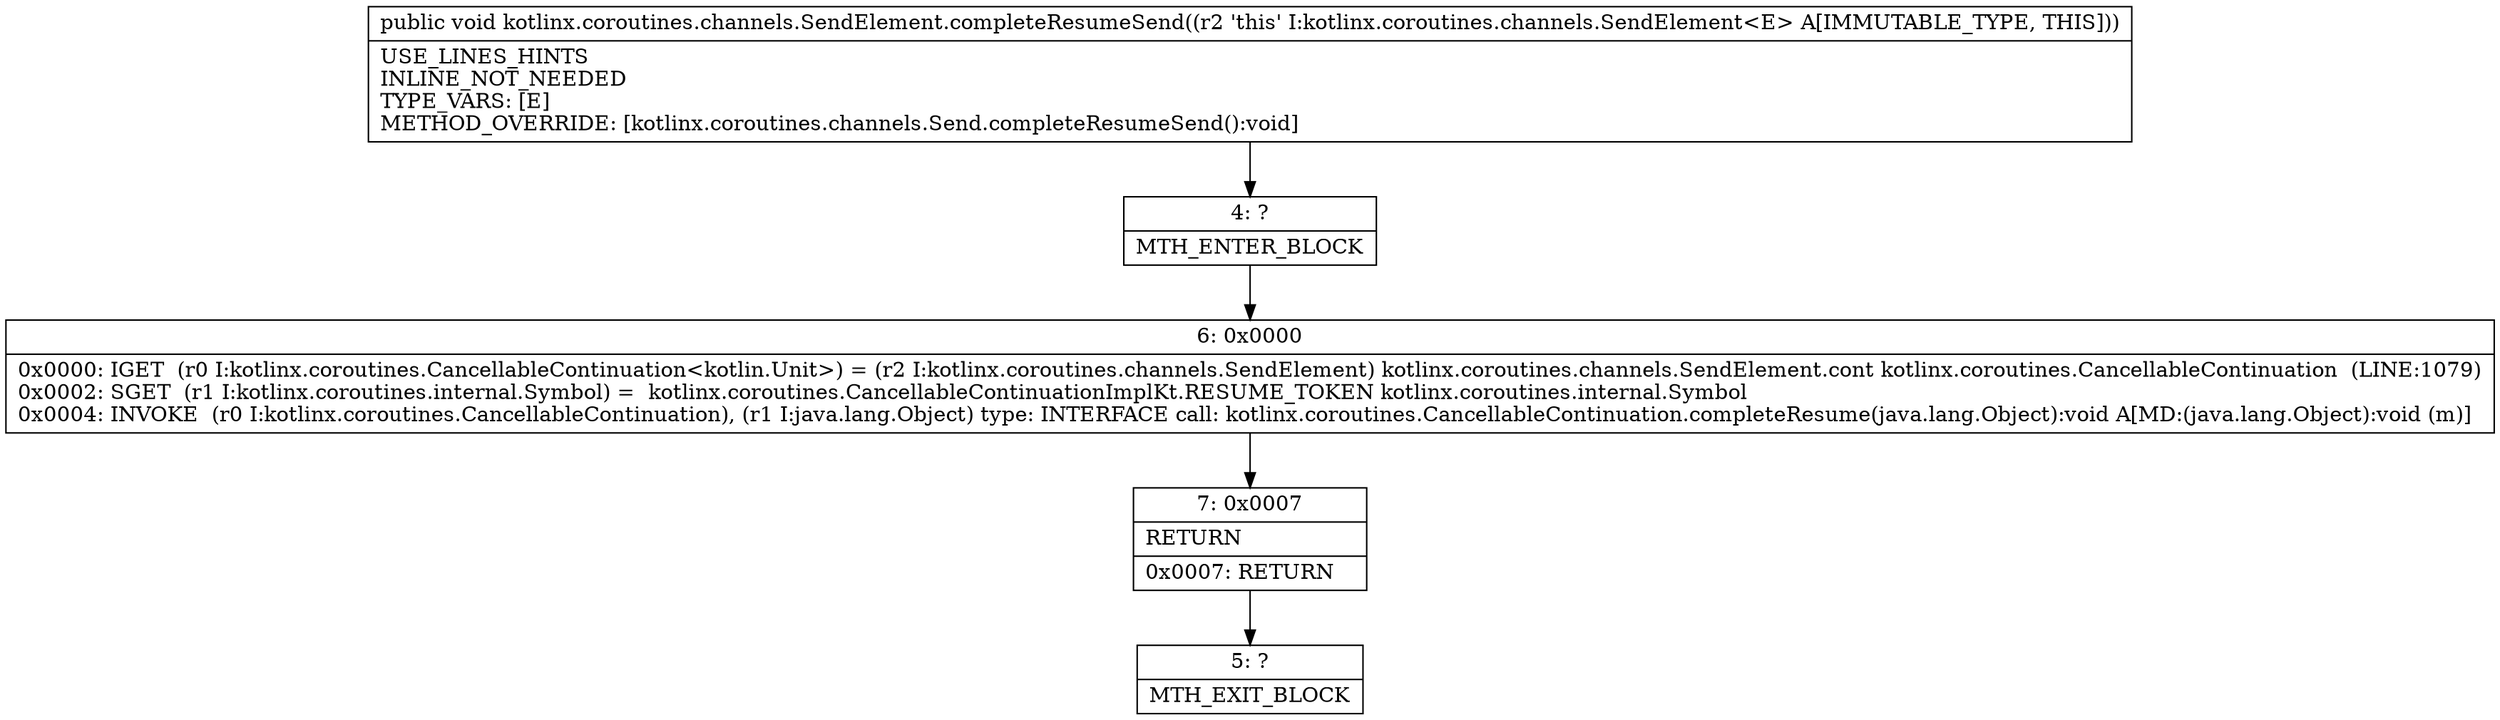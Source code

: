 digraph "CFG forkotlinx.coroutines.channels.SendElement.completeResumeSend()V" {
Node_4 [shape=record,label="{4\:\ ?|MTH_ENTER_BLOCK\l}"];
Node_6 [shape=record,label="{6\:\ 0x0000|0x0000: IGET  (r0 I:kotlinx.coroutines.CancellableContinuation\<kotlin.Unit\>) = (r2 I:kotlinx.coroutines.channels.SendElement) kotlinx.coroutines.channels.SendElement.cont kotlinx.coroutines.CancellableContinuation  (LINE:1079)\l0x0002: SGET  (r1 I:kotlinx.coroutines.internal.Symbol) =  kotlinx.coroutines.CancellableContinuationImplKt.RESUME_TOKEN kotlinx.coroutines.internal.Symbol \l0x0004: INVOKE  (r0 I:kotlinx.coroutines.CancellableContinuation), (r1 I:java.lang.Object) type: INTERFACE call: kotlinx.coroutines.CancellableContinuation.completeResume(java.lang.Object):void A[MD:(java.lang.Object):void (m)]\l}"];
Node_7 [shape=record,label="{7\:\ 0x0007|RETURN\l|0x0007: RETURN   \l}"];
Node_5 [shape=record,label="{5\:\ ?|MTH_EXIT_BLOCK\l}"];
MethodNode[shape=record,label="{public void kotlinx.coroutines.channels.SendElement.completeResumeSend((r2 'this' I:kotlinx.coroutines.channels.SendElement\<E\> A[IMMUTABLE_TYPE, THIS]))  | USE_LINES_HINTS\lINLINE_NOT_NEEDED\lTYPE_VARS: [E]\lMETHOD_OVERRIDE: [kotlinx.coroutines.channels.Send.completeResumeSend():void]\l}"];
MethodNode -> Node_4;Node_4 -> Node_6;
Node_6 -> Node_7;
Node_7 -> Node_5;
}

